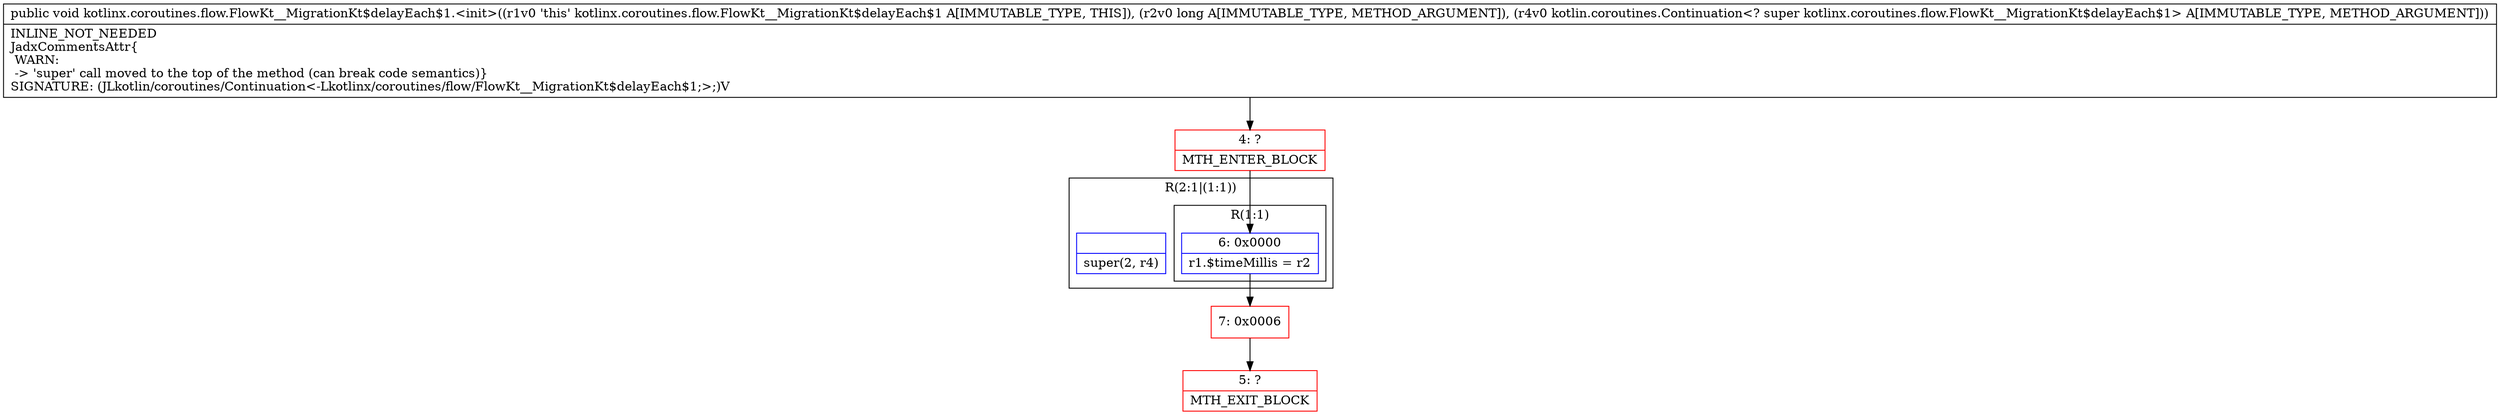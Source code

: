 digraph "CFG forkotlinx.coroutines.flow.FlowKt__MigrationKt$delayEach$1.\<init\>(JLkotlin\/coroutines\/Continuation;)V" {
subgraph cluster_Region_538212962 {
label = "R(2:1|(1:1))";
node [shape=record,color=blue];
Node_InsnContainer_1216383466 [shape=record,label="{|super(2, r4)\l}"];
subgraph cluster_Region_1155662785 {
label = "R(1:1)";
node [shape=record,color=blue];
Node_6 [shape=record,label="{6\:\ 0x0000|r1.$timeMillis = r2\l}"];
}
}
Node_4 [shape=record,color=red,label="{4\:\ ?|MTH_ENTER_BLOCK\l}"];
Node_7 [shape=record,color=red,label="{7\:\ 0x0006}"];
Node_5 [shape=record,color=red,label="{5\:\ ?|MTH_EXIT_BLOCK\l}"];
MethodNode[shape=record,label="{public void kotlinx.coroutines.flow.FlowKt__MigrationKt$delayEach$1.\<init\>((r1v0 'this' kotlinx.coroutines.flow.FlowKt__MigrationKt$delayEach$1 A[IMMUTABLE_TYPE, THIS]), (r2v0 long A[IMMUTABLE_TYPE, METHOD_ARGUMENT]), (r4v0 kotlin.coroutines.Continuation\<? super kotlinx.coroutines.flow.FlowKt__MigrationKt$delayEach$1\> A[IMMUTABLE_TYPE, METHOD_ARGUMENT]))  | INLINE_NOT_NEEDED\lJadxCommentsAttr\{\l WARN: \l \-\> 'super' call moved to the top of the method (can break code semantics)\}\lSIGNATURE: (JLkotlin\/coroutines\/Continuation\<\-Lkotlinx\/coroutines\/flow\/FlowKt__MigrationKt$delayEach$1;\>;)V\l}"];
MethodNode -> Node_4;Node_6 -> Node_7;
Node_4 -> Node_6;
Node_7 -> Node_5;
}

